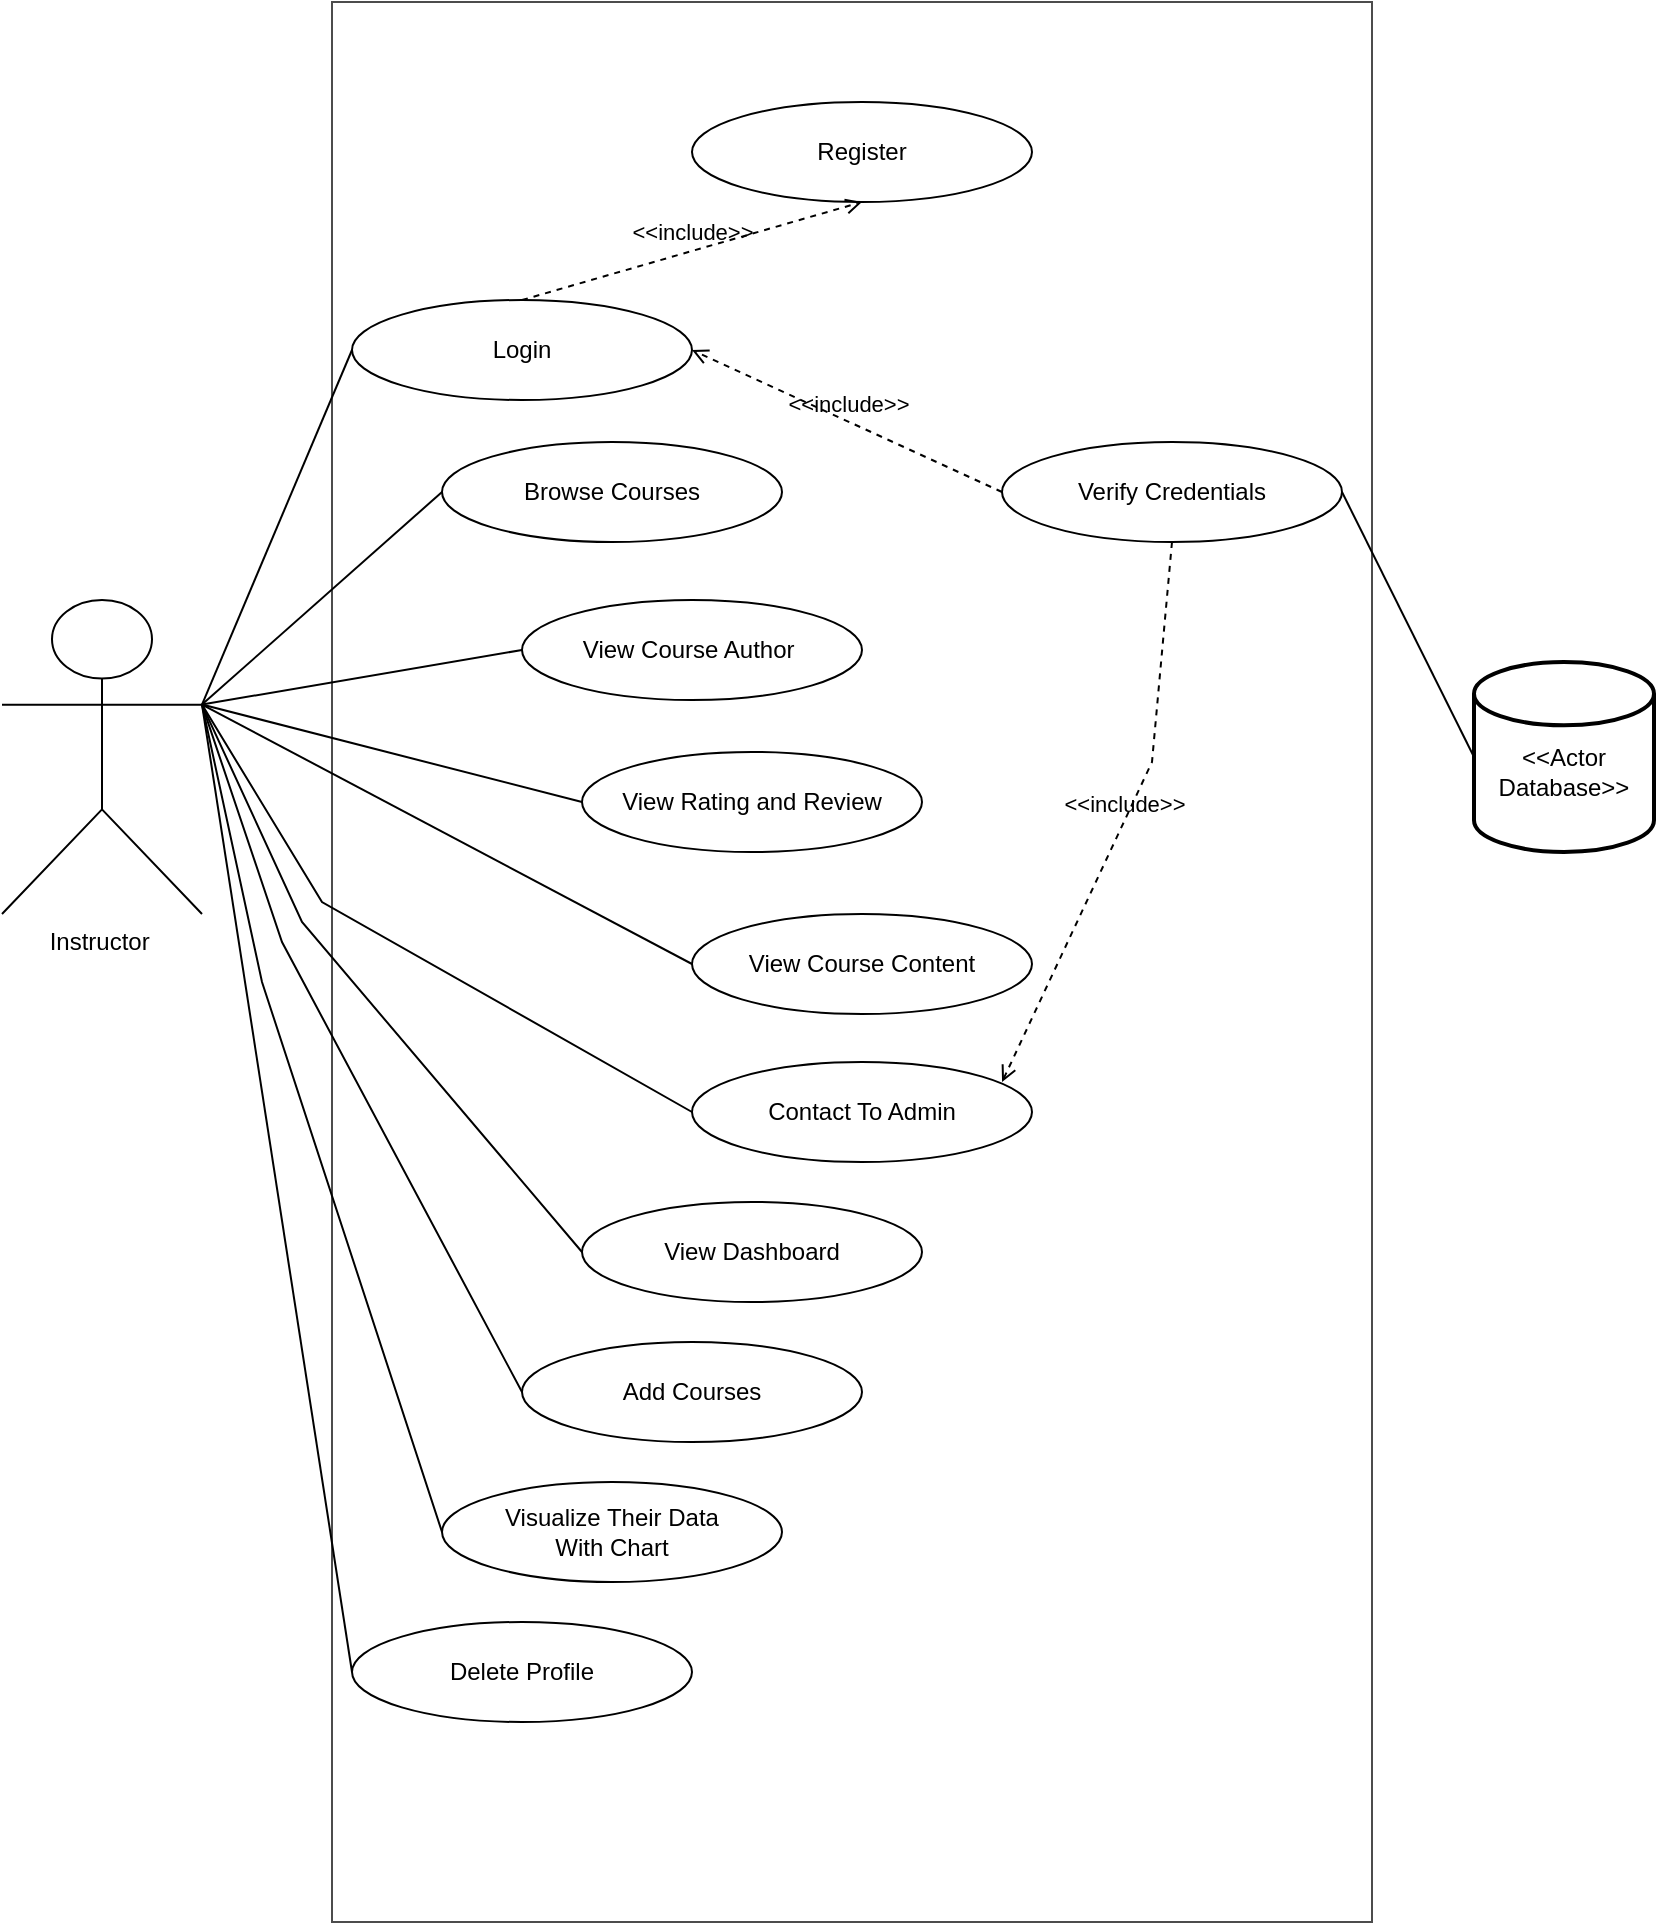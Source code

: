 <mxfile version="24.1.0" type="device">
  <diagram name="Page-1" id="QoYppGiDIXY9KWAp_FB8">
    <mxGraphModel dx="1036" dy="606" grid="1" gridSize="10" guides="1" tooltips="1" connect="1" arrows="1" fold="1" page="1" pageScale="1" pageWidth="827" pageHeight="1169" math="0" shadow="0">
      <root>
        <mxCell id="0" />
        <mxCell id="1" parent="0" />
        <mxCell id="l4vlVR3IjBPBN5iOaJW--5" value="" style="rounded=0;whiteSpace=wrap;html=1;opacity=70;" parent="1" vertex="1">
          <mxGeometry x="165" y="80" width="520" height="960" as="geometry" />
        </mxCell>
        <object label="Instructor&amp;nbsp;" id="l4vlVR3IjBPBN5iOaJW--7">
          <mxCell style="shape=umlActor;verticalLabelPosition=bottom;verticalAlign=top;html=1;outlineConnect=0;fontStyle=0" parent="1" vertex="1">
            <mxGeometry y="379" width="100" height="157" as="geometry" />
          </mxCell>
        </object>
        <mxCell id="l4vlVR3IjBPBN5iOaJW--13" value="&lt;div&gt;&lt;br&gt;&lt;/div&gt;&lt;div&gt;&amp;lt;&amp;lt;Actor&lt;/div&gt;Database&amp;gt;&amp;gt;" style="strokeWidth=2;html=1;shape=mxgraph.flowchart.database;whiteSpace=wrap;" parent="1" vertex="1">
          <mxGeometry x="736" y="410" width="90" height="95" as="geometry" />
        </mxCell>
        <mxCell id="iGEWOzevaUpkmpLEjZ4a-1" value="Verify Credentials" style="ellipse;whiteSpace=wrap;html=1;" parent="1" vertex="1">
          <mxGeometry x="500" y="300" width="170" height="50" as="geometry" />
        </mxCell>
        <mxCell id="iGEWOzevaUpkmpLEjZ4a-2" value="&amp;lt;&amp;lt;include&amp;gt;&amp;gt;" style="html=1;verticalAlign=bottom;labelBackgroundColor=none;endArrow=open;endFill=0;dashed=1;rounded=0;exitX=0;exitY=0.5;exitDx=0;exitDy=0;entryX=1;entryY=0.5;entryDx=0;entryDy=0;" parent="1" source="iGEWOzevaUpkmpLEjZ4a-1" target="iGEWOzevaUpkmpLEjZ4a-15" edge="1">
          <mxGeometry width="160" relative="1" as="geometry">
            <mxPoint x="330" y="310" as="sourcePoint" />
            <mxPoint x="310" y="245" as="targetPoint" />
          </mxGeometry>
        </mxCell>
        <mxCell id="iGEWOzevaUpkmpLEjZ4a-3" value="Browse Courses" style="ellipse;whiteSpace=wrap;html=1;" parent="1" vertex="1">
          <mxGeometry x="220" y="300" width="170" height="50" as="geometry" />
        </mxCell>
        <mxCell id="iGEWOzevaUpkmpLEjZ4a-4" value="Register" style="ellipse;whiteSpace=wrap;html=1;" parent="1" vertex="1">
          <mxGeometry x="345" y="130" width="170" height="50" as="geometry" />
        </mxCell>
        <mxCell id="iGEWOzevaUpkmpLEjZ4a-5" value="&amp;lt;&amp;lt;include&amp;gt;&amp;gt;" style="html=1;verticalAlign=bottom;labelBackgroundColor=none;endArrow=open;endFill=0;dashed=1;rounded=0;exitX=0.5;exitY=0;exitDx=0;exitDy=0;entryX=0.5;entryY=1;entryDx=0;entryDy=0;" parent="1" source="iGEWOzevaUpkmpLEjZ4a-15" target="iGEWOzevaUpkmpLEjZ4a-4" edge="1">
          <mxGeometry width="160" relative="1" as="geometry">
            <mxPoint x="250" y="220" as="sourcePoint" />
            <mxPoint x="330" y="255" as="targetPoint" />
          </mxGeometry>
        </mxCell>
        <mxCell id="iGEWOzevaUpkmpLEjZ4a-6" value="View Course Author&amp;nbsp;" style="ellipse;whiteSpace=wrap;html=1;" parent="1" vertex="1">
          <mxGeometry x="260" y="379" width="170" height="50" as="geometry" />
        </mxCell>
        <mxCell id="iGEWOzevaUpkmpLEjZ4a-8" value="View Rating and Review" style="ellipse;whiteSpace=wrap;html=1;" parent="1" vertex="1">
          <mxGeometry x="290" y="455" width="170" height="50" as="geometry" />
        </mxCell>
        <mxCell id="iGEWOzevaUpkmpLEjZ4a-9" value="View Course Content" style="ellipse;whiteSpace=wrap;html=1;" parent="1" vertex="1">
          <mxGeometry x="345" y="536" width="170" height="50" as="geometry" />
        </mxCell>
        <mxCell id="iGEWOzevaUpkmpLEjZ4a-10" value="Contact To Admin" style="ellipse;whiteSpace=wrap;html=1;" parent="1" vertex="1">
          <mxGeometry x="345" y="610" width="170" height="50" as="geometry" />
        </mxCell>
        <mxCell id="iGEWOzevaUpkmpLEjZ4a-11" value="View Dashboard" style="ellipse;whiteSpace=wrap;html=1;" parent="1" vertex="1">
          <mxGeometry x="290" y="680" width="170" height="50" as="geometry" />
        </mxCell>
        <mxCell id="iGEWOzevaUpkmpLEjZ4a-12" value="Add Courses" style="ellipse;whiteSpace=wrap;html=1;" parent="1" vertex="1">
          <mxGeometry x="260" y="750" width="170" height="50" as="geometry" />
        </mxCell>
        <mxCell id="iGEWOzevaUpkmpLEjZ4a-13" value="Visualize Their Data&lt;div&gt;With Chart&lt;/div&gt;" style="ellipse;whiteSpace=wrap;html=1;" parent="1" vertex="1">
          <mxGeometry x="220" y="820" width="170" height="50" as="geometry" />
        </mxCell>
        <mxCell id="iGEWOzevaUpkmpLEjZ4a-14" value="Delete Profile" style="ellipse;whiteSpace=wrap;html=1;" parent="1" vertex="1">
          <mxGeometry x="175" y="890" width="170" height="50" as="geometry" />
        </mxCell>
        <mxCell id="iGEWOzevaUpkmpLEjZ4a-15" value="Login" style="ellipse;whiteSpace=wrap;html=1;" parent="1" vertex="1">
          <mxGeometry x="175" y="229" width="170" height="50" as="geometry" />
        </mxCell>
        <mxCell id="iGEWOzevaUpkmpLEjZ4a-16" value="" style="endArrow=none;html=1;rounded=0;entryX=0;entryY=0.5;entryDx=0;entryDy=0;exitX=1;exitY=0.333;exitDx=0;exitDy=0;exitPerimeter=0;" parent="1" source="l4vlVR3IjBPBN5iOaJW--7" target="iGEWOzevaUpkmpLEjZ4a-15" edge="1">
          <mxGeometry width="50" height="50" relative="1" as="geometry">
            <mxPoint x="390" y="590" as="sourcePoint" />
            <mxPoint x="440" y="540" as="targetPoint" />
          </mxGeometry>
        </mxCell>
        <mxCell id="iGEWOzevaUpkmpLEjZ4a-17" value="" style="endArrow=none;html=1;rounded=0;entryX=0;entryY=0.5;entryDx=0;entryDy=0;exitX=1;exitY=0.333;exitDx=0;exitDy=0;exitPerimeter=0;" parent="1" source="l4vlVR3IjBPBN5iOaJW--7" target="iGEWOzevaUpkmpLEjZ4a-3" edge="1">
          <mxGeometry width="50" height="50" relative="1" as="geometry">
            <mxPoint x="110" y="441" as="sourcePoint" />
            <mxPoint x="185" y="264" as="targetPoint" />
          </mxGeometry>
        </mxCell>
        <mxCell id="iGEWOzevaUpkmpLEjZ4a-18" value="" style="endArrow=none;html=1;rounded=0;entryX=0;entryY=0.5;entryDx=0;entryDy=0;exitX=1;exitY=0.333;exitDx=0;exitDy=0;exitPerimeter=0;" parent="1" source="l4vlVR3IjBPBN5iOaJW--7" target="iGEWOzevaUpkmpLEjZ4a-6" edge="1">
          <mxGeometry width="50" height="50" relative="1" as="geometry">
            <mxPoint x="120" y="451" as="sourcePoint" />
            <mxPoint x="195" y="274" as="targetPoint" />
          </mxGeometry>
        </mxCell>
        <mxCell id="iGEWOzevaUpkmpLEjZ4a-19" value="" style="endArrow=none;html=1;rounded=0;entryX=0;entryY=0.5;entryDx=0;entryDy=0;exitX=1;exitY=0.333;exitDx=0;exitDy=0;exitPerimeter=0;" parent="1" source="l4vlVR3IjBPBN5iOaJW--7" target="iGEWOzevaUpkmpLEjZ4a-8" edge="1">
          <mxGeometry width="50" height="50" relative="1" as="geometry">
            <mxPoint x="130" y="461" as="sourcePoint" />
            <mxPoint x="205" y="284" as="targetPoint" />
          </mxGeometry>
        </mxCell>
        <mxCell id="iGEWOzevaUpkmpLEjZ4a-20" value="" style="endArrow=none;html=1;rounded=0;entryX=0;entryY=0.5;entryDx=0;entryDy=0;exitX=1;exitY=0.333;exitDx=0;exitDy=0;exitPerimeter=0;" parent="1" source="l4vlVR3IjBPBN5iOaJW--7" target="iGEWOzevaUpkmpLEjZ4a-9" edge="1">
          <mxGeometry width="50" height="50" relative="1" as="geometry">
            <mxPoint x="140" y="471" as="sourcePoint" />
            <mxPoint x="215" y="294" as="targetPoint" />
          </mxGeometry>
        </mxCell>
        <mxCell id="iGEWOzevaUpkmpLEjZ4a-21" value="" style="endArrow=none;html=1;rounded=0;entryX=0;entryY=0.5;entryDx=0;entryDy=0;exitX=1;exitY=0.333;exitDx=0;exitDy=0;exitPerimeter=0;" parent="1" source="l4vlVR3IjBPBN5iOaJW--7" target="iGEWOzevaUpkmpLEjZ4a-10" edge="1">
          <mxGeometry width="50" height="50" relative="1" as="geometry">
            <mxPoint x="150" y="481" as="sourcePoint" />
            <mxPoint x="225" y="304" as="targetPoint" />
            <Array as="points">
              <mxPoint x="160" y="530" />
            </Array>
          </mxGeometry>
        </mxCell>
        <mxCell id="iGEWOzevaUpkmpLEjZ4a-22" value="" style="endArrow=none;html=1;rounded=0;entryX=0;entryY=0.5;entryDx=0;entryDy=0;exitX=1;exitY=0.333;exitDx=0;exitDy=0;exitPerimeter=0;" parent="1" source="l4vlVR3IjBPBN5iOaJW--7" target="iGEWOzevaUpkmpLEjZ4a-11" edge="1">
          <mxGeometry width="50" height="50" relative="1" as="geometry">
            <mxPoint x="110" y="441" as="sourcePoint" />
            <mxPoint x="355" y="645" as="targetPoint" />
            <Array as="points">
              <mxPoint x="150" y="540" />
            </Array>
          </mxGeometry>
        </mxCell>
        <mxCell id="iGEWOzevaUpkmpLEjZ4a-23" value="" style="endArrow=none;html=1;rounded=0;entryX=0;entryY=0.5;entryDx=0;entryDy=0;exitX=1;exitY=0.333;exitDx=0;exitDy=0;exitPerimeter=0;" parent="1" source="l4vlVR3IjBPBN5iOaJW--7" target="iGEWOzevaUpkmpLEjZ4a-12" edge="1">
          <mxGeometry width="50" height="50" relative="1" as="geometry">
            <mxPoint x="120" y="451" as="sourcePoint" />
            <mxPoint x="365" y="655" as="targetPoint" />
            <Array as="points">
              <mxPoint x="140" y="550" />
            </Array>
          </mxGeometry>
        </mxCell>
        <mxCell id="iGEWOzevaUpkmpLEjZ4a-24" value="" style="endArrow=none;html=1;rounded=0;entryX=0;entryY=0.5;entryDx=0;entryDy=0;exitX=1;exitY=0.333;exitDx=0;exitDy=0;exitPerimeter=0;" parent="1" source="l4vlVR3IjBPBN5iOaJW--7" target="iGEWOzevaUpkmpLEjZ4a-13" edge="1">
          <mxGeometry width="50" height="50" relative="1" as="geometry">
            <mxPoint x="130" y="461" as="sourcePoint" />
            <mxPoint x="375" y="665" as="targetPoint" />
            <Array as="points">
              <mxPoint x="130" y="570" />
            </Array>
          </mxGeometry>
        </mxCell>
        <mxCell id="iGEWOzevaUpkmpLEjZ4a-25" value="" style="endArrow=none;html=1;rounded=0;entryX=0;entryY=0.5;entryDx=0;entryDy=0;exitX=1;exitY=0.333;exitDx=0;exitDy=0;exitPerimeter=0;" parent="1" source="l4vlVR3IjBPBN5iOaJW--7" target="iGEWOzevaUpkmpLEjZ4a-14" edge="1">
          <mxGeometry width="50" height="50" relative="1" as="geometry">
            <mxPoint x="140" y="471" as="sourcePoint" />
            <mxPoint x="385" y="675" as="targetPoint" />
            <Array as="points" />
          </mxGeometry>
        </mxCell>
        <mxCell id="iGEWOzevaUpkmpLEjZ4a-29" value="" style="endArrow=none;html=1;rounded=0;entryX=0;entryY=0.5;entryDx=0;entryDy=0;entryPerimeter=0;exitX=1;exitY=0.5;exitDx=0;exitDy=0;" parent="1" source="iGEWOzevaUpkmpLEjZ4a-1" target="l4vlVR3IjBPBN5iOaJW--13" edge="1">
          <mxGeometry width="50" height="50" relative="1" as="geometry">
            <mxPoint x="390" y="420" as="sourcePoint" />
            <mxPoint x="440" y="370" as="targetPoint" />
          </mxGeometry>
        </mxCell>
        <mxCell id="ZmwO5zVlMP_USSlZ27K4-1" value="&amp;lt;&amp;lt;include&amp;gt;&amp;gt;" style="html=1;verticalAlign=bottom;labelBackgroundColor=none;endArrow=open;endFill=0;dashed=1;rounded=0;exitX=0.5;exitY=1;exitDx=0;exitDy=0;entryX=0.912;entryY=0.2;entryDx=0;entryDy=0;entryPerimeter=0;" edge="1" parent="1" source="iGEWOzevaUpkmpLEjZ4a-1" target="iGEWOzevaUpkmpLEjZ4a-10">
          <mxGeometry width="160" relative="1" as="geometry">
            <mxPoint x="625" y="430" as="sourcePoint" />
            <mxPoint x="480" y="430" as="targetPoint" />
            <Array as="points">
              <mxPoint x="575" y="460" />
            </Array>
          </mxGeometry>
        </mxCell>
      </root>
    </mxGraphModel>
  </diagram>
</mxfile>
